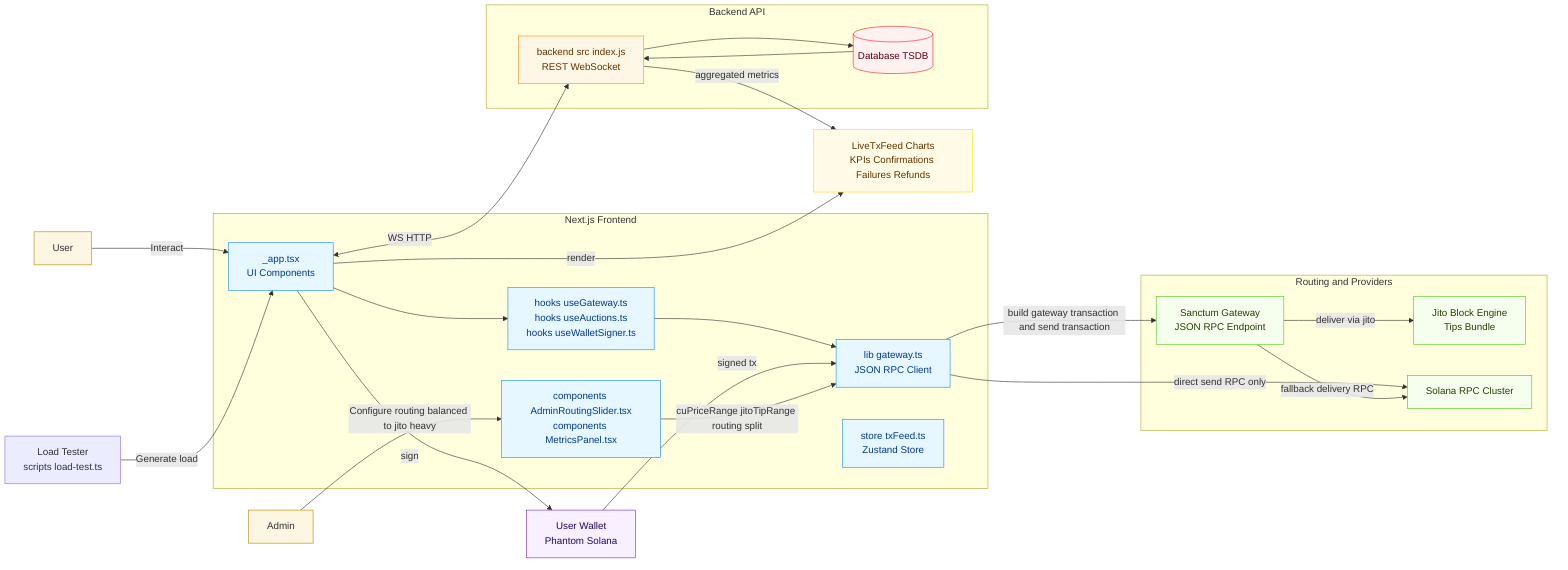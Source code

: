 %% SureBid Architecture (Mermaid)
%% Save as docs/architecture.mmd

flowchart LR
  %% Clients
  U[User]:::actor
  A[Admin]:::actor
  LT["Load Tester\nscripts load-test.ts"]:::tool

  %% Frontend
  subgraph FE[Next.js Frontend]
    direction TB
    FE_APP["_app.tsx\nUI Components"]:::fe
    FE_HOOKS["hooks useGateway.ts\nhooks useAuctions.ts\nhooks useWalletSigner.ts"]:::fe
    FE_GW["lib gateway.ts\nJSON RPC Client"]:::fe
    FE_STATE["store txFeed.ts\nZustand Store"]:::fe
    FE_ADMIN["components AdminRoutingSlider.tsx\ncomponents MetricsPanel.tsx"]:::fe
  end

  %% Backend
  subgraph BE[Backend API]
    direction TB
    BE_API["backend src index.js\nREST WebSocket"]:::be
    DB[(Database TSDB)]:::db
  end

  %% Routing Providers
  subgraph ROUTE[Routing and Providers]
    direction LR
    SANCTUM["Sanctum Gateway\nJSON RPC Endpoint"]:::svc
    JITO["Jito Block Engine\nTips Bundle"]:::svc
    RPC[Solana RPC Cluster]:::svc
  end

  %% Wallet/Signer
  WALLET["User Wallet\nPhantom Solana"]:::wallet

  %% Metrics/Observability
  OBS["LiveTxFeed Charts\nKPIs Confirmations Failures Refunds"]:::obs

  %% Flows
  U -->|Interact| FE_APP
  A -->|Configure routing balanced to jito heavy| FE_ADMIN
  LT -->|Generate load| FE_APP

  FE_APP --> FE_HOOKS --> FE_GW
  FE_GW -->|build gateway transaction and send transaction| SANCTUM
  FE_GW -->|direct send RPC only| RPC
  SANCTUM -->|deliver via jito| JITO
  SANCTUM -->|fallback delivery RPC| RPC

  FE_APP -->|sign| WALLET
  WALLET -->|signed tx| FE_GW

  %% Backend metrics and feed
  FE_APP <-->|WS HTTP| BE_API
  BE_API --> DB
  DB --> BE_API
  BE_API -->|aggregated metrics| OBS
  FE_APP -->|render| OBS

  %% Admin affects routing parameters consumed by FE_GW
  FE_ADMIN -->|cuPriceRange jitoTipRange routing split| FE_GW

  classDef actor fill:#FDF6E3,stroke:#B58900,color:#333
  classDef fe fill:#E6F7FF,stroke:#1890FF,color:#003A8C
  classDef be fill:#FFF7E6,stroke:#FA8C16,color:#613400
  classDef svc fill:#F6FFED,stroke:#52C41A,color:#254000
  classDef db fill:#FFF1F0,stroke:#F5222D,color:#5C0011
  classDef wallet fill:#F9F0FF,stroke:#722ED1,color:#22075E
  classDef obs fill:#FFFBE6,stroke:#FADB14,color:#613400